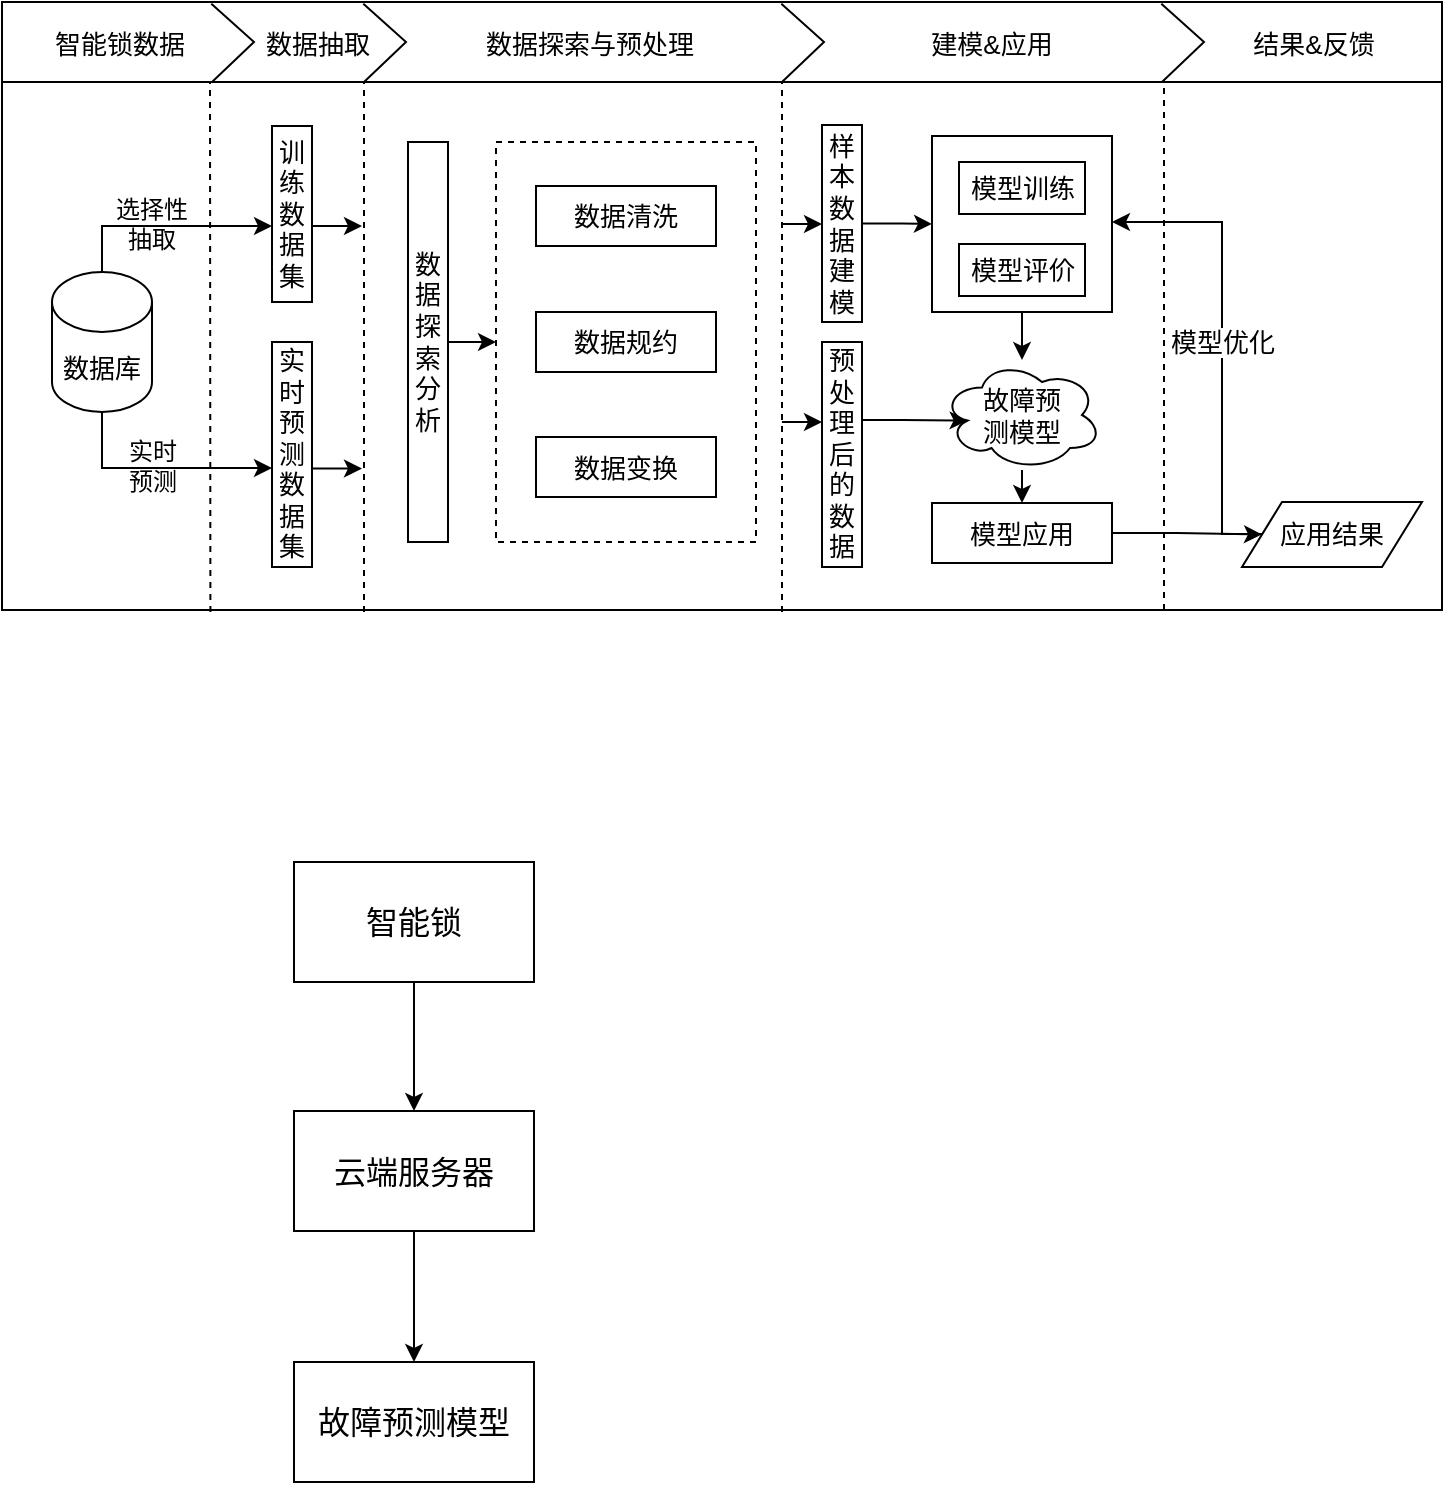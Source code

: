 <mxfile version="14.7.7" type="github">
  <diagram id="C5RBs43oDa-KdzZeNtuy" name="Page-1">
    <mxGraphModel dx="1422" dy="762" grid="1" gridSize="10" guides="1" tooltips="1" connect="1" arrows="1" fold="1" page="1" pageScale="1" pageWidth="827" pageHeight="1169" math="0" shadow="0">
      <root>
        <mxCell id="WIyWlLk6GJQsqaUBKTNV-0" />
        <mxCell id="WIyWlLk6GJQsqaUBKTNV-1" parent="WIyWlLk6GJQsqaUBKTNV-0" />
        <mxCell id="LpFju38SXxmXaPOj4JbN-1" value="" style="rounded=0;whiteSpace=wrap;html=1;fontSize=14;" vertex="1" parent="WIyWlLk6GJQsqaUBKTNV-1">
          <mxGeometry x="54" y="30" width="720" height="304" as="geometry" />
        </mxCell>
        <mxCell id="LpFju38SXxmXaPOj4JbN-2" style="edgeStyle=orthogonalEdgeStyle;rounded=0;orthogonalLoop=1;jettySize=auto;html=1;exitX=0.5;exitY=0;exitDx=0;exitDy=0;exitPerimeter=0;" edge="1" parent="WIyWlLk6GJQsqaUBKTNV-1" source="LpFju38SXxmXaPOj4JbN-4" target="LpFju38SXxmXaPOj4JbN-6">
          <mxGeometry relative="1" as="geometry">
            <Array as="points">
              <mxPoint x="104" y="142" />
            </Array>
          </mxGeometry>
        </mxCell>
        <mxCell id="LpFju38SXxmXaPOj4JbN-3" style="edgeStyle=orthogonalEdgeStyle;rounded=0;orthogonalLoop=1;jettySize=auto;html=1;exitX=0.5;exitY=1;exitDx=0;exitDy=0;exitPerimeter=0;" edge="1" parent="WIyWlLk6GJQsqaUBKTNV-1" source="LpFju38SXxmXaPOj4JbN-4" target="LpFju38SXxmXaPOj4JbN-8">
          <mxGeometry relative="1" as="geometry">
            <Array as="points">
              <mxPoint x="104" y="263" />
            </Array>
          </mxGeometry>
        </mxCell>
        <mxCell id="LpFju38SXxmXaPOj4JbN-4" value="数据库" style="shape=cylinder3;whiteSpace=wrap;html=1;boundedLbl=1;backgroundOutline=1;size=15;fontSize=13;" vertex="1" parent="WIyWlLk6GJQsqaUBKTNV-1">
          <mxGeometry x="79" y="165" width="50" height="70" as="geometry" />
        </mxCell>
        <mxCell id="LpFju38SXxmXaPOj4JbN-5" style="edgeStyle=orthogonalEdgeStyle;rounded=0;orthogonalLoop=1;jettySize=auto;html=1;" edge="1" parent="WIyWlLk6GJQsqaUBKTNV-1" source="LpFju38SXxmXaPOj4JbN-6">
          <mxGeometry relative="1" as="geometry">
            <mxPoint x="234" y="142" as="targetPoint" />
            <Array as="points">
              <mxPoint x="233" y="142" />
              <mxPoint x="233" y="142" />
            </Array>
          </mxGeometry>
        </mxCell>
        <mxCell id="LpFju38SXxmXaPOj4JbN-6" value="训练数据集" style="rounded=0;whiteSpace=wrap;html=1;horizontal=1;fontSize=13;" vertex="1" parent="WIyWlLk6GJQsqaUBKTNV-1">
          <mxGeometry x="189" y="92" width="20" height="88" as="geometry" />
        </mxCell>
        <mxCell id="LpFju38SXxmXaPOj4JbN-7" style="edgeStyle=orthogonalEdgeStyle;rounded=0;orthogonalLoop=1;jettySize=auto;html=1;" edge="1" parent="WIyWlLk6GJQsqaUBKTNV-1">
          <mxGeometry relative="1" as="geometry">
            <mxPoint x="234" y="263" as="targetPoint" />
            <mxPoint x="209" y="263.25" as="sourcePoint" />
          </mxGeometry>
        </mxCell>
        <mxCell id="LpFju38SXxmXaPOj4JbN-8" value="实时预测数据集" style="rounded=0;whiteSpace=wrap;html=1;fontSize=13;" vertex="1" parent="WIyWlLk6GJQsqaUBKTNV-1">
          <mxGeometry x="189" y="200" width="20" height="112.5" as="geometry" />
        </mxCell>
        <mxCell id="LpFju38SXxmXaPOj4JbN-9" value="" style="edgeStyle=orthogonalEdgeStyle;rounded=0;orthogonalLoop=1;jettySize=auto;html=1;" edge="1" parent="WIyWlLk6GJQsqaUBKTNV-1" source="LpFju38SXxmXaPOj4JbN-10" target="LpFju38SXxmXaPOj4JbN-47">
          <mxGeometry relative="1" as="geometry" />
        </mxCell>
        <mxCell id="LpFju38SXxmXaPOj4JbN-10" value="" style="rounded=0;whiteSpace=wrap;html=1;fontSize=13;" vertex="1" parent="WIyWlLk6GJQsqaUBKTNV-1">
          <mxGeometry x="519" y="97" width="90" height="88" as="geometry" />
        </mxCell>
        <mxCell id="LpFju38SXxmXaPOj4JbN-11" style="edgeStyle=orthogonalEdgeStyle;rounded=0;orthogonalLoop=1;jettySize=auto;html=1;fontSize=13;" edge="1" parent="WIyWlLk6GJQsqaUBKTNV-1" source="LpFju38SXxmXaPOj4JbN-12" target="LpFju38SXxmXaPOj4JbN-14">
          <mxGeometry relative="1" as="geometry" />
        </mxCell>
        <mxCell id="LpFju38SXxmXaPOj4JbN-12" value="模型应用" style="rounded=0;whiteSpace=wrap;html=1;fontSize=13;" vertex="1" parent="WIyWlLk6GJQsqaUBKTNV-1">
          <mxGeometry x="519" y="280.5" width="90" height="30" as="geometry" />
        </mxCell>
        <mxCell id="LpFju38SXxmXaPOj4JbN-13" style="edgeStyle=orthogonalEdgeStyle;rounded=0;orthogonalLoop=1;jettySize=auto;html=1;fontSize=13;exitX=0.144;exitY=0.431;exitDx=0;exitDy=0;exitPerimeter=0;" edge="1" parent="WIyWlLk6GJQsqaUBKTNV-1">
          <mxGeometry relative="1" as="geometry">
            <Array as="points">
              <mxPoint x="664" y="296" />
              <mxPoint x="664" y="140" />
              <mxPoint x="609" y="140" />
            </Array>
            <mxPoint x="686.96" y="296.008" as="sourcePoint" />
            <mxPoint x="609" y="140" as="targetPoint" />
          </mxGeometry>
        </mxCell>
        <mxCell id="LpFju38SXxmXaPOj4JbN-14" value="应用结果" style="shape=parallelogram;perimeter=parallelogramPerimeter;whiteSpace=wrap;html=1;fixedSize=1;fontSize=13;" vertex="1" parent="WIyWlLk6GJQsqaUBKTNV-1">
          <mxGeometry x="674" y="280" width="90" height="32.5" as="geometry" />
        </mxCell>
        <mxCell id="LpFju38SXxmXaPOj4JbN-15" value="" style="endArrow=none;dashed=1;html=1;fontSize=13;exitX=0.145;exitY=1.003;exitDx=0;exitDy=0;exitPerimeter=0;" edge="1" parent="WIyWlLk6GJQsqaUBKTNV-1">
          <mxGeometry width="50" height="50" relative="1" as="geometry">
            <mxPoint x="158.2" y="334.96" as="sourcePoint" />
            <mxPoint x="158" y="70" as="targetPoint" />
          </mxGeometry>
        </mxCell>
        <mxCell id="LpFju38SXxmXaPOj4JbN-16" value="" style="endArrow=none;dashed=1;html=1;fontSize=13;exitX=0.145;exitY=1.003;exitDx=0;exitDy=0;exitPerimeter=0;" edge="1" parent="WIyWlLk6GJQsqaUBKTNV-1">
          <mxGeometry width="50" height="50" relative="1" as="geometry">
            <mxPoint x="235" y="334.96" as="sourcePoint" />
            <mxPoint x="235" y="70" as="targetPoint" />
          </mxGeometry>
        </mxCell>
        <mxCell id="LpFju38SXxmXaPOj4JbN-17" value="" style="endArrow=none;dashed=1;html=1;fontSize=13;exitX=0.145;exitY=1.003;exitDx=0;exitDy=0;exitPerimeter=0;" edge="1" parent="WIyWlLk6GJQsqaUBKTNV-1">
          <mxGeometry width="50" height="50" relative="1" as="geometry">
            <mxPoint x="444" y="334.96" as="sourcePoint" />
            <mxPoint x="444" y="70" as="targetPoint" />
          </mxGeometry>
        </mxCell>
        <mxCell id="LpFju38SXxmXaPOj4JbN-18" value="" style="endArrow=none;dashed=1;html=1;fontSize=13;exitX=0.145;exitY=1.003;exitDx=0;exitDy=0;exitPerimeter=0;" edge="1" parent="WIyWlLk6GJQsqaUBKTNV-1">
          <mxGeometry width="50" height="50" relative="1" as="geometry">
            <mxPoint x="635" y="333.96" as="sourcePoint" />
            <mxPoint x="635" y="70" as="targetPoint" />
          </mxGeometry>
        </mxCell>
        <mxCell id="LpFju38SXxmXaPOj4JbN-19" value="模型优化" style="text;html=1;strokeColor=none;fillColor=none;align=center;verticalAlign=middle;whiteSpace=wrap;rounded=0;fontSize=13;labelBackgroundColor=#ffffff;" vertex="1" parent="WIyWlLk6GJQsqaUBKTNV-1">
          <mxGeometry x="632" y="190" width="65" height="20" as="geometry" />
        </mxCell>
        <mxCell id="LpFju38SXxmXaPOj4JbN-20" value="" style="endArrow=none;html=1;fontSize=13;" edge="1" parent="WIyWlLk6GJQsqaUBKTNV-1">
          <mxGeometry width="50" height="50" relative="1" as="geometry">
            <mxPoint x="54" y="70" as="sourcePoint" />
            <mxPoint x="774" y="70" as="targetPoint" />
          </mxGeometry>
        </mxCell>
        <mxCell id="LpFju38SXxmXaPOj4JbN-21" value="" style="endArrow=none;html=1;fontSize=13;entryX=0.809;entryY=0.003;entryDx=0;entryDy=0;entryPerimeter=0;rounded=0;" edge="1" parent="WIyWlLk6GJQsqaUBKTNV-1">
          <mxGeometry width="50" height="50" relative="1" as="geometry">
            <mxPoint x="634" y="70" as="sourcePoint" />
            <mxPoint x="633.66" y="30.912" as="targetPoint" />
            <Array as="points">
              <mxPoint x="655" y="50" />
            </Array>
          </mxGeometry>
        </mxCell>
        <mxCell id="LpFju38SXxmXaPOj4JbN-22" value="" style="endArrow=none;html=1;fontSize=13;entryX=0.809;entryY=0.003;entryDx=0;entryDy=0;entryPerimeter=0;rounded=0;" edge="1" parent="WIyWlLk6GJQsqaUBKTNV-1">
          <mxGeometry width="50" height="50" relative="1" as="geometry">
            <mxPoint x="444" y="70" as="sourcePoint" />
            <mxPoint x="443.66" y="30.912" as="targetPoint" />
            <Array as="points">
              <mxPoint x="465" y="50" />
            </Array>
          </mxGeometry>
        </mxCell>
        <mxCell id="LpFju38SXxmXaPOj4JbN-23" value="" style="endArrow=none;html=1;fontSize=13;entryX=0.809;entryY=0.003;entryDx=0;entryDy=0;entryPerimeter=0;rounded=0;" edge="1" parent="WIyWlLk6GJQsqaUBKTNV-1">
          <mxGeometry width="50" height="50" relative="1" as="geometry">
            <mxPoint x="235" y="70" as="sourcePoint" />
            <mxPoint x="234.66" y="30.912" as="targetPoint" />
            <Array as="points">
              <mxPoint x="256" y="50" />
            </Array>
          </mxGeometry>
        </mxCell>
        <mxCell id="LpFju38SXxmXaPOj4JbN-24" value="" style="endArrow=none;html=1;fontSize=13;entryX=0.809;entryY=0.003;entryDx=0;entryDy=0;entryPerimeter=0;rounded=0;" edge="1" parent="WIyWlLk6GJQsqaUBKTNV-1">
          <mxGeometry width="50" height="50" relative="1" as="geometry">
            <mxPoint x="159" y="70" as="sourcePoint" />
            <mxPoint x="158.66" y="30.912" as="targetPoint" />
            <Array as="points">
              <mxPoint x="180" y="50" />
            </Array>
          </mxGeometry>
        </mxCell>
        <mxCell id="LpFju38SXxmXaPOj4JbN-25" value="结果&amp;amp;反馈" style="text;html=1;strokeColor=none;fillColor=none;align=center;verticalAlign=middle;whiteSpace=wrap;rounded=0;labelBackgroundColor=#ffffff;fontSize=13;" vertex="1" parent="WIyWlLk6GJQsqaUBKTNV-1">
          <mxGeometry x="675" y="41" width="70" height="20" as="geometry" />
        </mxCell>
        <mxCell id="LpFju38SXxmXaPOj4JbN-26" value="建模&amp;amp;应用" style="text;html=1;strokeColor=none;fillColor=none;align=center;verticalAlign=middle;whiteSpace=wrap;rounded=0;labelBackgroundColor=#ffffff;fontSize=13;" vertex="1" parent="WIyWlLk6GJQsqaUBKTNV-1">
          <mxGeometry x="504" y="41" width="90" height="20" as="geometry" />
        </mxCell>
        <mxCell id="LpFju38SXxmXaPOj4JbN-27" value="数据探索与预处理" style="text;html=1;strokeColor=none;fillColor=none;align=center;verticalAlign=middle;whiteSpace=wrap;rounded=0;labelBackgroundColor=#ffffff;fontSize=13;" vertex="1" parent="WIyWlLk6GJQsqaUBKTNV-1">
          <mxGeometry x="288" y="41" width="120" height="20" as="geometry" />
        </mxCell>
        <mxCell id="LpFju38SXxmXaPOj4JbN-28" value="数据抽取" style="text;html=1;strokeColor=none;fillColor=none;align=center;verticalAlign=middle;whiteSpace=wrap;rounded=0;labelBackgroundColor=#ffffff;fontSize=13;" vertex="1" parent="WIyWlLk6GJQsqaUBKTNV-1">
          <mxGeometry x="167" y="41" width="90" height="20" as="geometry" />
        </mxCell>
        <mxCell id="LpFju38SXxmXaPOj4JbN-29" value="智能锁数据" style="text;html=1;strokeColor=none;fillColor=none;align=center;verticalAlign=middle;whiteSpace=wrap;rounded=0;labelBackgroundColor=#ffffff;fontSize=13;" vertex="1" parent="WIyWlLk6GJQsqaUBKTNV-1">
          <mxGeometry x="68" y="41" width="90" height="20" as="geometry" />
        </mxCell>
        <mxCell id="LpFju38SXxmXaPOj4JbN-30" value="" style="group" vertex="1" connectable="0" parent="WIyWlLk6GJQsqaUBKTNV-1">
          <mxGeometry x="301" y="100" width="130" height="200" as="geometry" />
        </mxCell>
        <mxCell id="LpFju38SXxmXaPOj4JbN-31" value="" style="rounded=0;whiteSpace=wrap;html=1;dashed=1;fontSize=13;" vertex="1" parent="LpFju38SXxmXaPOj4JbN-30">
          <mxGeometry width="130" height="200" as="geometry" />
        </mxCell>
        <mxCell id="LpFju38SXxmXaPOj4JbN-32" value="数据清洗" style="rounded=0;whiteSpace=wrap;html=1;fontSize=13;" vertex="1" parent="LpFju38SXxmXaPOj4JbN-30">
          <mxGeometry x="20" y="22" width="90" height="30" as="geometry" />
        </mxCell>
        <mxCell id="LpFju38SXxmXaPOj4JbN-33" value="数据变换" style="rounded=0;whiteSpace=wrap;html=1;fontSize=13;" vertex="1" parent="LpFju38SXxmXaPOj4JbN-30">
          <mxGeometry x="20" y="147.5" width="90" height="30" as="geometry" />
        </mxCell>
        <mxCell id="LpFju38SXxmXaPOj4JbN-34" value="数据规约" style="rounded=0;whiteSpace=wrap;html=1;fontSize=13;" vertex="1" parent="LpFju38SXxmXaPOj4JbN-30">
          <mxGeometry x="20" y="85" width="90" height="30" as="geometry" />
        </mxCell>
        <mxCell id="LpFju38SXxmXaPOj4JbN-35" style="edgeStyle=orthogonalEdgeStyle;rounded=0;orthogonalLoop=1;jettySize=auto;html=1;entryX=0;entryY=0.5;entryDx=0;entryDy=0;" edge="1" parent="WIyWlLk6GJQsqaUBKTNV-1" source="LpFju38SXxmXaPOj4JbN-36" target="LpFju38SXxmXaPOj4JbN-31">
          <mxGeometry relative="1" as="geometry" />
        </mxCell>
        <mxCell id="LpFju38SXxmXaPOj4JbN-36" value="数据探索分析" style="rounded=0;whiteSpace=wrap;html=1;fontSize=13;" vertex="1" parent="WIyWlLk6GJQsqaUBKTNV-1">
          <mxGeometry x="257" y="100" width="20" height="200" as="geometry" />
        </mxCell>
        <mxCell id="LpFju38SXxmXaPOj4JbN-37" value="" style="edgeStyle=orthogonalEdgeStyle;rounded=0;orthogonalLoop=1;jettySize=auto;html=1;" edge="1" parent="WIyWlLk6GJQsqaUBKTNV-1" source="LpFju38SXxmXaPOj4JbN-38" target="LpFju38SXxmXaPOj4JbN-10">
          <mxGeometry relative="1" as="geometry" />
        </mxCell>
        <mxCell id="LpFju38SXxmXaPOj4JbN-38" value="样本&lt;br&gt;数据建模" style="rounded=0;whiteSpace=wrap;html=1;horizontal=1;fontSize=13;" vertex="1" parent="WIyWlLk6GJQsqaUBKTNV-1">
          <mxGeometry x="464" y="91.5" width="20" height="98.5" as="geometry" />
        </mxCell>
        <mxCell id="LpFju38SXxmXaPOj4JbN-39" style="edgeStyle=orthogonalEdgeStyle;rounded=0;orthogonalLoop=1;jettySize=auto;html=1;entryX=0.16;entryY=0.55;entryDx=0;entryDy=0;entryPerimeter=0;" edge="1" parent="WIyWlLk6GJQsqaUBKTNV-1" source="LpFju38SXxmXaPOj4JbN-40" target="LpFju38SXxmXaPOj4JbN-47">
          <mxGeometry relative="1" as="geometry">
            <Array as="points">
              <mxPoint x="504" y="239" />
              <mxPoint x="504" y="239" />
            </Array>
          </mxGeometry>
        </mxCell>
        <mxCell id="LpFju38SXxmXaPOj4JbN-40" value="预处理后的数据" style="rounded=0;whiteSpace=wrap;html=1;horizontal=1;fontSize=13;" vertex="1" parent="WIyWlLk6GJQsqaUBKTNV-1">
          <mxGeometry x="464" y="200" width="20" height="112.5" as="geometry" />
        </mxCell>
        <mxCell id="LpFju38SXxmXaPOj4JbN-41" value="模型评价" style="rounded=0;whiteSpace=wrap;html=1;fontSize=13;" vertex="1" parent="WIyWlLk6GJQsqaUBKTNV-1">
          <mxGeometry x="532.5" y="151" width="63" height="26" as="geometry" />
        </mxCell>
        <mxCell id="LpFju38SXxmXaPOj4JbN-42" style="edgeStyle=orthogonalEdgeStyle;rounded=0;orthogonalLoop=1;jettySize=auto;html=1;" edge="1" parent="WIyWlLk6GJQsqaUBKTNV-1" target="LpFju38SXxmXaPOj4JbN-38">
          <mxGeometry relative="1" as="geometry">
            <mxPoint x="444" y="141" as="sourcePoint" />
            <Array as="points">
              <mxPoint x="444" y="141" />
            </Array>
          </mxGeometry>
        </mxCell>
        <mxCell id="LpFju38SXxmXaPOj4JbN-43" style="edgeStyle=orthogonalEdgeStyle;rounded=0;orthogonalLoop=1;jettySize=auto;html=1;" edge="1" parent="WIyWlLk6GJQsqaUBKTNV-1">
          <mxGeometry relative="1" as="geometry">
            <mxPoint x="443.97" y="240" as="sourcePoint" />
            <Array as="points">
              <mxPoint x="443.97" y="240.03" />
              <mxPoint x="463.97" y="240.03" />
            </Array>
            <mxPoint x="463.97" y="240.03" as="targetPoint" />
          </mxGeometry>
        </mxCell>
        <mxCell id="LpFju38SXxmXaPOj4JbN-44" value="选择性抽取" style="text;html=1;strokeColor=none;fillColor=none;align=center;verticalAlign=middle;whiteSpace=wrap;rounded=0;" vertex="1" parent="WIyWlLk6GJQsqaUBKTNV-1">
          <mxGeometry x="109" y="131" width="40" height="20" as="geometry" />
        </mxCell>
        <mxCell id="LpFju38SXxmXaPOj4JbN-45" value="实时预测" style="text;html=1;strokeColor=none;fillColor=none;align=center;verticalAlign=middle;whiteSpace=wrap;rounded=0;" vertex="1" parent="WIyWlLk6GJQsqaUBKTNV-1">
          <mxGeometry x="112" y="252" width="35" height="20" as="geometry" />
        </mxCell>
        <mxCell id="LpFju38SXxmXaPOj4JbN-46" value="" style="edgeStyle=orthogonalEdgeStyle;rounded=0;orthogonalLoop=1;jettySize=auto;html=1;" edge="1" parent="WIyWlLk6GJQsqaUBKTNV-1" source="LpFju38SXxmXaPOj4JbN-47" target="LpFju38SXxmXaPOj4JbN-12">
          <mxGeometry relative="1" as="geometry">
            <Array as="points">
              <mxPoint x="564" y="260" />
              <mxPoint x="564" y="260" />
            </Array>
          </mxGeometry>
        </mxCell>
        <mxCell id="LpFju38SXxmXaPOj4JbN-47" value="&lt;font style=&quot;font-size: 13px&quot;&gt;故障预&lt;br&gt;测模型&lt;/font&gt;" style="ellipse;shape=cloud;whiteSpace=wrap;html=1;" vertex="1" parent="WIyWlLk6GJQsqaUBKTNV-1">
          <mxGeometry x="524" y="209" width="80" height="55" as="geometry" />
        </mxCell>
        <mxCell id="LpFju38SXxmXaPOj4JbN-48" value="模型训练" style="rounded=0;whiteSpace=wrap;html=1;fontSize=13;" vertex="1" parent="WIyWlLk6GJQsqaUBKTNV-1">
          <mxGeometry x="532.5" y="110" width="63" height="26" as="geometry" />
        </mxCell>
        <mxCell id="LpFju38SXxmXaPOj4JbN-53" style="edgeStyle=orthogonalEdgeStyle;rounded=0;orthogonalLoop=1;jettySize=auto;html=1;fontSize=16;" edge="1" parent="WIyWlLk6GJQsqaUBKTNV-1" source="LpFju38SXxmXaPOj4JbN-50" target="LpFju38SXxmXaPOj4JbN-51">
          <mxGeometry relative="1" as="geometry" />
        </mxCell>
        <mxCell id="LpFju38SXxmXaPOj4JbN-50" value="智能锁" style="rounded=0;whiteSpace=wrap;html=1;fontSize=16;" vertex="1" parent="WIyWlLk6GJQsqaUBKTNV-1">
          <mxGeometry x="200" y="460" width="120" height="60" as="geometry" />
        </mxCell>
        <mxCell id="LpFju38SXxmXaPOj4JbN-54" style="edgeStyle=orthogonalEdgeStyle;rounded=0;orthogonalLoop=1;jettySize=auto;html=1;entryX=0.5;entryY=0;entryDx=0;entryDy=0;fontSize=16;" edge="1" parent="WIyWlLk6GJQsqaUBKTNV-1" source="LpFju38SXxmXaPOj4JbN-51" target="LpFju38SXxmXaPOj4JbN-52">
          <mxGeometry relative="1" as="geometry" />
        </mxCell>
        <mxCell id="LpFju38SXxmXaPOj4JbN-51" value="云端服务器" style="rounded=0;whiteSpace=wrap;html=1;fontSize=16;" vertex="1" parent="WIyWlLk6GJQsqaUBKTNV-1">
          <mxGeometry x="200" y="584.5" width="120" height="60" as="geometry" />
        </mxCell>
        <mxCell id="LpFju38SXxmXaPOj4JbN-52" value="故障预测模型" style="rounded=0;whiteSpace=wrap;html=1;fontSize=16;" vertex="1" parent="WIyWlLk6GJQsqaUBKTNV-1">
          <mxGeometry x="200" y="710" width="120" height="60" as="geometry" />
        </mxCell>
      </root>
    </mxGraphModel>
  </diagram>
</mxfile>
